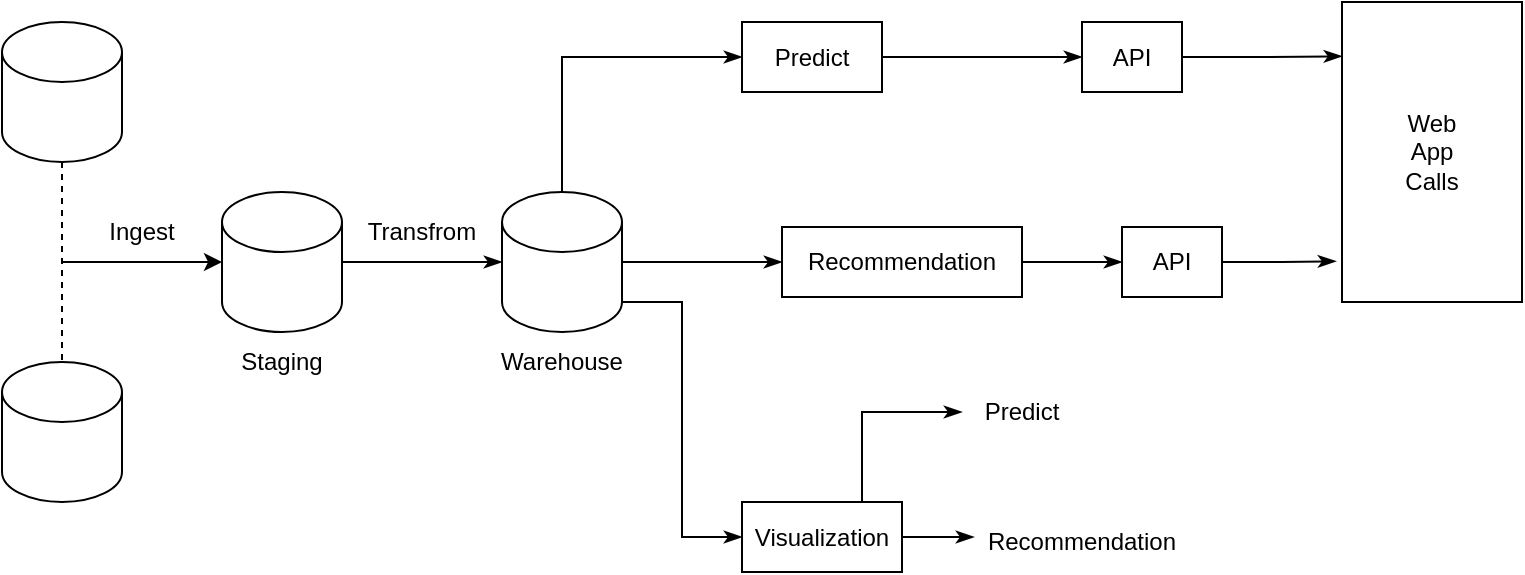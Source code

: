 <mxfile version="16.6.7" type="device"><diagram id="mynSVgZtCvtDoVAp0Uve" name="Page-1"><mxGraphModel dx="1102" dy="614" grid="1" gridSize="10" guides="1" tooltips="1" connect="1" arrows="1" fold="1" page="1" pageScale="1" pageWidth="827" pageHeight="1169" math="0" shadow="0"><root><mxCell id="0"/><mxCell id="1" parent="0"/><mxCell id="oaJcobiK7MtmaPCxERNJ-4" style="edgeStyle=orthogonalEdgeStyle;rounded=0;orthogonalLoop=1;jettySize=auto;html=1;exitX=0.5;exitY=1;exitDx=0;exitDy=0;exitPerimeter=0;entryX=0.5;entryY=0;entryDx=0;entryDy=0;entryPerimeter=0;endArrow=none;endFill=0;dashed=1;" edge="1" parent="1" source="oaJcobiK7MtmaPCxERNJ-1" target="oaJcobiK7MtmaPCxERNJ-3"><mxGeometry relative="1" as="geometry"/></mxCell><mxCell id="oaJcobiK7MtmaPCxERNJ-1" value="" style="shape=cylinder3;whiteSpace=wrap;html=1;boundedLbl=1;backgroundOutline=1;size=15;" vertex="1" parent="1"><mxGeometry x="34" y="490" width="60" height="70" as="geometry"/></mxCell><mxCell id="oaJcobiK7MtmaPCxERNJ-3" value="" style="shape=cylinder3;whiteSpace=wrap;html=1;boundedLbl=1;backgroundOutline=1;size=15;" vertex="1" parent="1"><mxGeometry x="34" y="660" width="60" height="70" as="geometry"/></mxCell><mxCell id="oaJcobiK7MtmaPCxERNJ-5" value="" style="endArrow=classic;html=1;rounded=0;entryX=0;entryY=0.5;entryDx=0;entryDy=0;entryPerimeter=0;" edge="1" parent="1" target="oaJcobiK7MtmaPCxERNJ-6"><mxGeometry width="50" height="50" relative="1" as="geometry"><mxPoint x="64" y="610" as="sourcePoint"/><mxPoint x="154" y="610" as="targetPoint"/></mxGeometry></mxCell><mxCell id="oaJcobiK7MtmaPCxERNJ-8" style="edgeStyle=orthogonalEdgeStyle;rounded=0;orthogonalLoop=1;jettySize=auto;html=1;exitX=1;exitY=0.5;exitDx=0;exitDy=0;exitPerimeter=0;entryX=0;entryY=0.5;entryDx=0;entryDy=0;entryPerimeter=0;endArrow=classicThin;endFill=1;" edge="1" parent="1" source="oaJcobiK7MtmaPCxERNJ-6" target="oaJcobiK7MtmaPCxERNJ-7"><mxGeometry relative="1" as="geometry"/></mxCell><mxCell id="oaJcobiK7MtmaPCxERNJ-6" value="" style="shape=cylinder3;whiteSpace=wrap;html=1;boundedLbl=1;backgroundOutline=1;size=15;" vertex="1" parent="1"><mxGeometry x="144" y="575" width="60" height="70" as="geometry"/></mxCell><mxCell id="oaJcobiK7MtmaPCxERNJ-17" style="edgeStyle=orthogonalEdgeStyle;rounded=0;orthogonalLoop=1;jettySize=auto;html=1;exitX=1;exitY=0.5;exitDx=0;exitDy=0;exitPerimeter=0;entryX=0;entryY=0.5;entryDx=0;entryDy=0;endArrow=classicThin;endFill=1;" edge="1" parent="1" source="oaJcobiK7MtmaPCxERNJ-7" target="oaJcobiK7MtmaPCxERNJ-15"><mxGeometry relative="1" as="geometry"/></mxCell><mxCell id="oaJcobiK7MtmaPCxERNJ-19" style="edgeStyle=orthogonalEdgeStyle;rounded=0;orthogonalLoop=1;jettySize=auto;html=1;exitX=0.5;exitY=0;exitDx=0;exitDy=0;exitPerimeter=0;entryX=0;entryY=0.5;entryDx=0;entryDy=0;endArrow=classicThin;endFill=1;" edge="1" parent="1" source="oaJcobiK7MtmaPCxERNJ-7" target="oaJcobiK7MtmaPCxERNJ-14"><mxGeometry relative="1" as="geometry"/></mxCell><mxCell id="oaJcobiK7MtmaPCxERNJ-22" style="edgeStyle=orthogonalEdgeStyle;rounded=0;orthogonalLoop=1;jettySize=auto;html=1;exitX=1;exitY=1;exitDx=0;exitDy=-15;exitPerimeter=0;entryX=0;entryY=0.5;entryDx=0;entryDy=0;endArrow=classicThin;endFill=1;" edge="1" parent="1" source="oaJcobiK7MtmaPCxERNJ-7" target="oaJcobiK7MtmaPCxERNJ-16"><mxGeometry relative="1" as="geometry"/></mxCell><mxCell id="oaJcobiK7MtmaPCxERNJ-7" value="" style="shape=cylinder3;whiteSpace=wrap;html=1;boundedLbl=1;backgroundOutline=1;size=15;" vertex="1" parent="1"><mxGeometry x="284" y="575" width="60" height="70" as="geometry"/></mxCell><mxCell id="oaJcobiK7MtmaPCxERNJ-9" value="Staging" style="text;html=1;strokeColor=none;fillColor=none;align=center;verticalAlign=middle;whiteSpace=wrap;rounded=0;" vertex="1" parent="1"><mxGeometry x="144" y="645" width="60" height="30" as="geometry"/></mxCell><mxCell id="oaJcobiK7MtmaPCxERNJ-10" value="Warehouse" style="text;html=1;strokeColor=none;fillColor=none;align=center;verticalAlign=middle;whiteSpace=wrap;rounded=0;" vertex="1" parent="1"><mxGeometry x="284" y="645" width="60" height="30" as="geometry"/></mxCell><mxCell id="oaJcobiK7MtmaPCxERNJ-11" value="Transfrom" style="text;html=1;strokeColor=none;fillColor=none;align=center;verticalAlign=middle;whiteSpace=wrap;rounded=0;" vertex="1" parent="1"><mxGeometry x="214" y="580" width="60" height="30" as="geometry"/></mxCell><mxCell id="oaJcobiK7MtmaPCxERNJ-12" value="Ingest" style="text;html=1;strokeColor=none;fillColor=none;align=center;verticalAlign=middle;whiteSpace=wrap;rounded=0;" vertex="1" parent="1"><mxGeometry x="74" y="580" width="60" height="30" as="geometry"/></mxCell><mxCell id="oaJcobiK7MtmaPCxERNJ-26" style="edgeStyle=orthogonalEdgeStyle;rounded=0;orthogonalLoop=1;jettySize=auto;html=1;exitX=1;exitY=0.5;exitDx=0;exitDy=0;entryX=0;entryY=0.5;entryDx=0;entryDy=0;endArrow=classicThin;endFill=1;" edge="1" parent="1" source="oaJcobiK7MtmaPCxERNJ-14" target="oaJcobiK7MtmaPCxERNJ-24"><mxGeometry relative="1" as="geometry"/></mxCell><mxCell id="oaJcobiK7MtmaPCxERNJ-14" value="Predict" style="rounded=0;whiteSpace=wrap;html=1;" vertex="1" parent="1"><mxGeometry x="404" y="490" width="70" height="35" as="geometry"/></mxCell><mxCell id="oaJcobiK7MtmaPCxERNJ-28" style="edgeStyle=orthogonalEdgeStyle;rounded=0;orthogonalLoop=1;jettySize=auto;html=1;exitX=1;exitY=0.5;exitDx=0;exitDy=0;entryX=0;entryY=0.5;entryDx=0;entryDy=0;endArrow=classicThin;endFill=1;" edge="1" parent="1" source="oaJcobiK7MtmaPCxERNJ-15" target="oaJcobiK7MtmaPCxERNJ-27"><mxGeometry relative="1" as="geometry"/></mxCell><mxCell id="oaJcobiK7MtmaPCxERNJ-15" value="Recommendation" style="rounded=0;whiteSpace=wrap;html=1;" vertex="1" parent="1"><mxGeometry x="424" y="592.5" width="120" height="35" as="geometry"/></mxCell><mxCell id="oaJcobiK7MtmaPCxERNJ-35" style="edgeStyle=orthogonalEdgeStyle;rounded=0;orthogonalLoop=1;jettySize=auto;html=1;exitX=0.75;exitY=0;exitDx=0;exitDy=0;entryX=0;entryY=0.5;entryDx=0;entryDy=0;endArrow=classicThin;endFill=1;" edge="1" parent="1" source="oaJcobiK7MtmaPCxERNJ-16" target="oaJcobiK7MtmaPCxERNJ-33"><mxGeometry relative="1" as="geometry"/></mxCell><mxCell id="oaJcobiK7MtmaPCxERNJ-36" style="edgeStyle=orthogonalEdgeStyle;rounded=0;orthogonalLoop=1;jettySize=auto;html=1;exitX=1;exitY=0.5;exitDx=0;exitDy=0;endArrow=classicThin;endFill=1;" edge="1" parent="1" source="oaJcobiK7MtmaPCxERNJ-16"><mxGeometry relative="1" as="geometry"><mxPoint x="520" y="747.345" as="targetPoint"/></mxGeometry></mxCell><mxCell id="oaJcobiK7MtmaPCxERNJ-16" value="Visualization" style="rounded=0;whiteSpace=wrap;html=1;" vertex="1" parent="1"><mxGeometry x="404" y="730" width="80" height="35" as="geometry"/></mxCell><mxCell id="oaJcobiK7MtmaPCxERNJ-30" style="edgeStyle=orthogonalEdgeStyle;rounded=0;orthogonalLoop=1;jettySize=auto;html=1;exitX=1;exitY=0.5;exitDx=0;exitDy=0;entryX=0;entryY=0.181;entryDx=0;entryDy=0;entryPerimeter=0;endArrow=classicThin;endFill=1;" edge="1" parent="1" source="oaJcobiK7MtmaPCxERNJ-24" target="oaJcobiK7MtmaPCxERNJ-29"><mxGeometry relative="1" as="geometry"/></mxCell><mxCell id="oaJcobiK7MtmaPCxERNJ-24" value="API" style="rounded=0;whiteSpace=wrap;html=1;" vertex="1" parent="1"><mxGeometry x="574" y="490" width="50" height="35" as="geometry"/></mxCell><mxCell id="oaJcobiK7MtmaPCxERNJ-31" style="edgeStyle=orthogonalEdgeStyle;rounded=0;orthogonalLoop=1;jettySize=auto;html=1;exitX=1;exitY=0.5;exitDx=0;exitDy=0;entryX=-0.033;entryY=0.864;entryDx=0;entryDy=0;entryPerimeter=0;endArrow=classicThin;endFill=1;" edge="1" parent="1" source="oaJcobiK7MtmaPCxERNJ-27" target="oaJcobiK7MtmaPCxERNJ-29"><mxGeometry relative="1" as="geometry"/></mxCell><mxCell id="oaJcobiK7MtmaPCxERNJ-27" value="API" style="rounded=0;whiteSpace=wrap;html=1;" vertex="1" parent="1"><mxGeometry x="594" y="592.5" width="50" height="35" as="geometry"/></mxCell><mxCell id="oaJcobiK7MtmaPCxERNJ-29" value="Web&lt;br&gt;App&lt;br&gt;Calls" style="rounded=0;whiteSpace=wrap;html=1;" vertex="1" parent="1"><mxGeometry x="704" y="480" width="90" height="150" as="geometry"/></mxCell><mxCell id="oaJcobiK7MtmaPCxERNJ-33" value="Predict" style="text;html=1;strokeColor=none;fillColor=none;align=center;verticalAlign=middle;whiteSpace=wrap;rounded=0;" vertex="1" parent="1"><mxGeometry x="514" y="670" width="60" height="30" as="geometry"/></mxCell><mxCell id="oaJcobiK7MtmaPCxERNJ-34" value="Recommendation" style="text;html=1;strokeColor=none;fillColor=none;align=center;verticalAlign=middle;whiteSpace=wrap;rounded=0;" vertex="1" parent="1"><mxGeometry x="544" y="735" width="60" height="30" as="geometry"/></mxCell></root></mxGraphModel></diagram></mxfile>